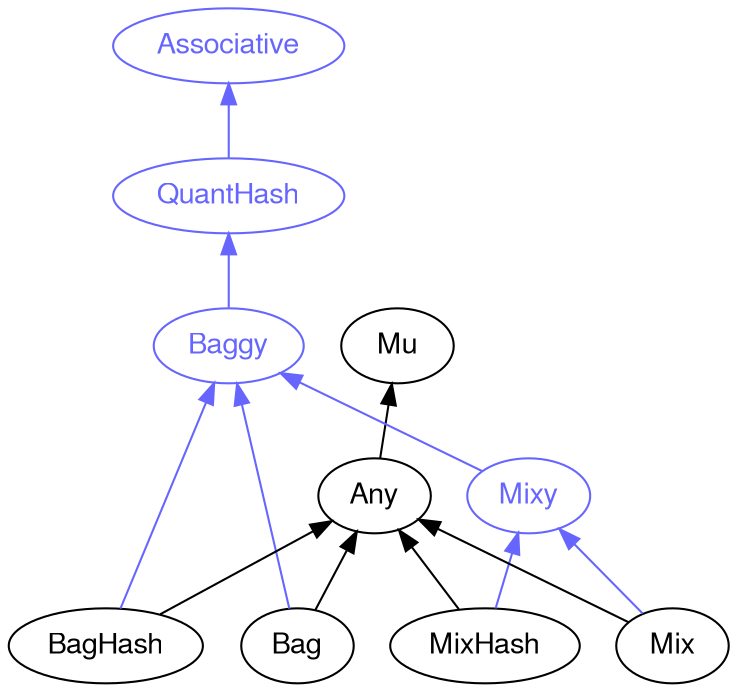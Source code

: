 digraph "perl6-type-graph" {
    rankdir=BT;
    splines=polyline;
    overlap=false; 
    // Types
    "Baggy" [color="#6666FF", fontcolor="#6666FF", href="/type/Baggy", fontname="FreeSans"];
    "Associative" [color="#6666FF", fontcolor="#6666FF", href="/type/Associative", fontname="FreeSans"];
    "QuantHash" [color="#6666FF", fontcolor="#6666FF", href="/type/QuantHash", fontname="FreeSans"];
    "Mu" [color="#000000", fontcolor="#000000", href="/type/Mu", fontname="FreeSans"];
    "Any" [color="#000000", fontcolor="#000000", href="/type/Any", fontname="FreeSans"];
    "Bag" [color="#000000", fontcolor="#000000", href="/type/Bag", fontname="FreeSans"];
    "Mixy" [color="#6666FF", fontcolor="#6666FF", href="/type/Mixy", fontname="FreeSans"];
    "BagHash" [color="#000000", fontcolor="#000000", href="/type/BagHash", fontname="FreeSans"];
    "MixHash" [color="#000000", fontcolor="#000000", href="/type/MixHash", fontname="FreeSans"];
    "Mix" [color="#000000", fontcolor="#000000", href="/type/Mix", fontname="FreeSans"];

    // Superclasses
    "Any" -> "Mu" [color="#000000"];
    "Bag" -> "Any" [color="#000000"];
    "BagHash" -> "Any" [color="#000000"];
    "MixHash" -> "Any" [color="#000000"];
    "Mix" -> "Any" [color="#000000"];

    // Roles
    "Baggy" -> "QuantHash" [color="#6666FF"];
    "QuantHash" -> "Associative" [color="#6666FF"];
    "Bag" -> "Baggy" [color="#6666FF"];
    "Mixy" -> "Baggy" [color="#6666FF"];
    "BagHash" -> "Baggy" [color="#6666FF"];
    "MixHash" -> "Mixy" [color="#6666FF"];
    "Mix" -> "Mixy" [color="#6666FF"];
}
